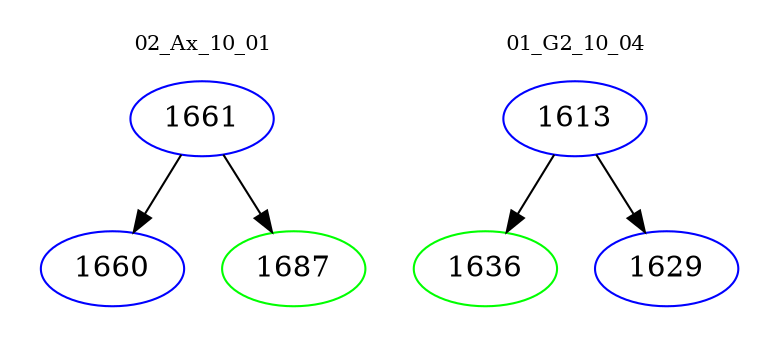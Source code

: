 digraph{
subgraph cluster_0 {
color = white
label = "02_Ax_10_01";
fontsize=10;
T0_1661 [label="1661", color="blue"]
T0_1661 -> T0_1660 [color="black"]
T0_1660 [label="1660", color="blue"]
T0_1661 -> T0_1687 [color="black"]
T0_1687 [label="1687", color="green"]
}
subgraph cluster_1 {
color = white
label = "01_G2_10_04";
fontsize=10;
T1_1613 [label="1613", color="blue"]
T1_1613 -> T1_1636 [color="black"]
T1_1636 [label="1636", color="green"]
T1_1613 -> T1_1629 [color="black"]
T1_1629 [label="1629", color="blue"]
}
}
